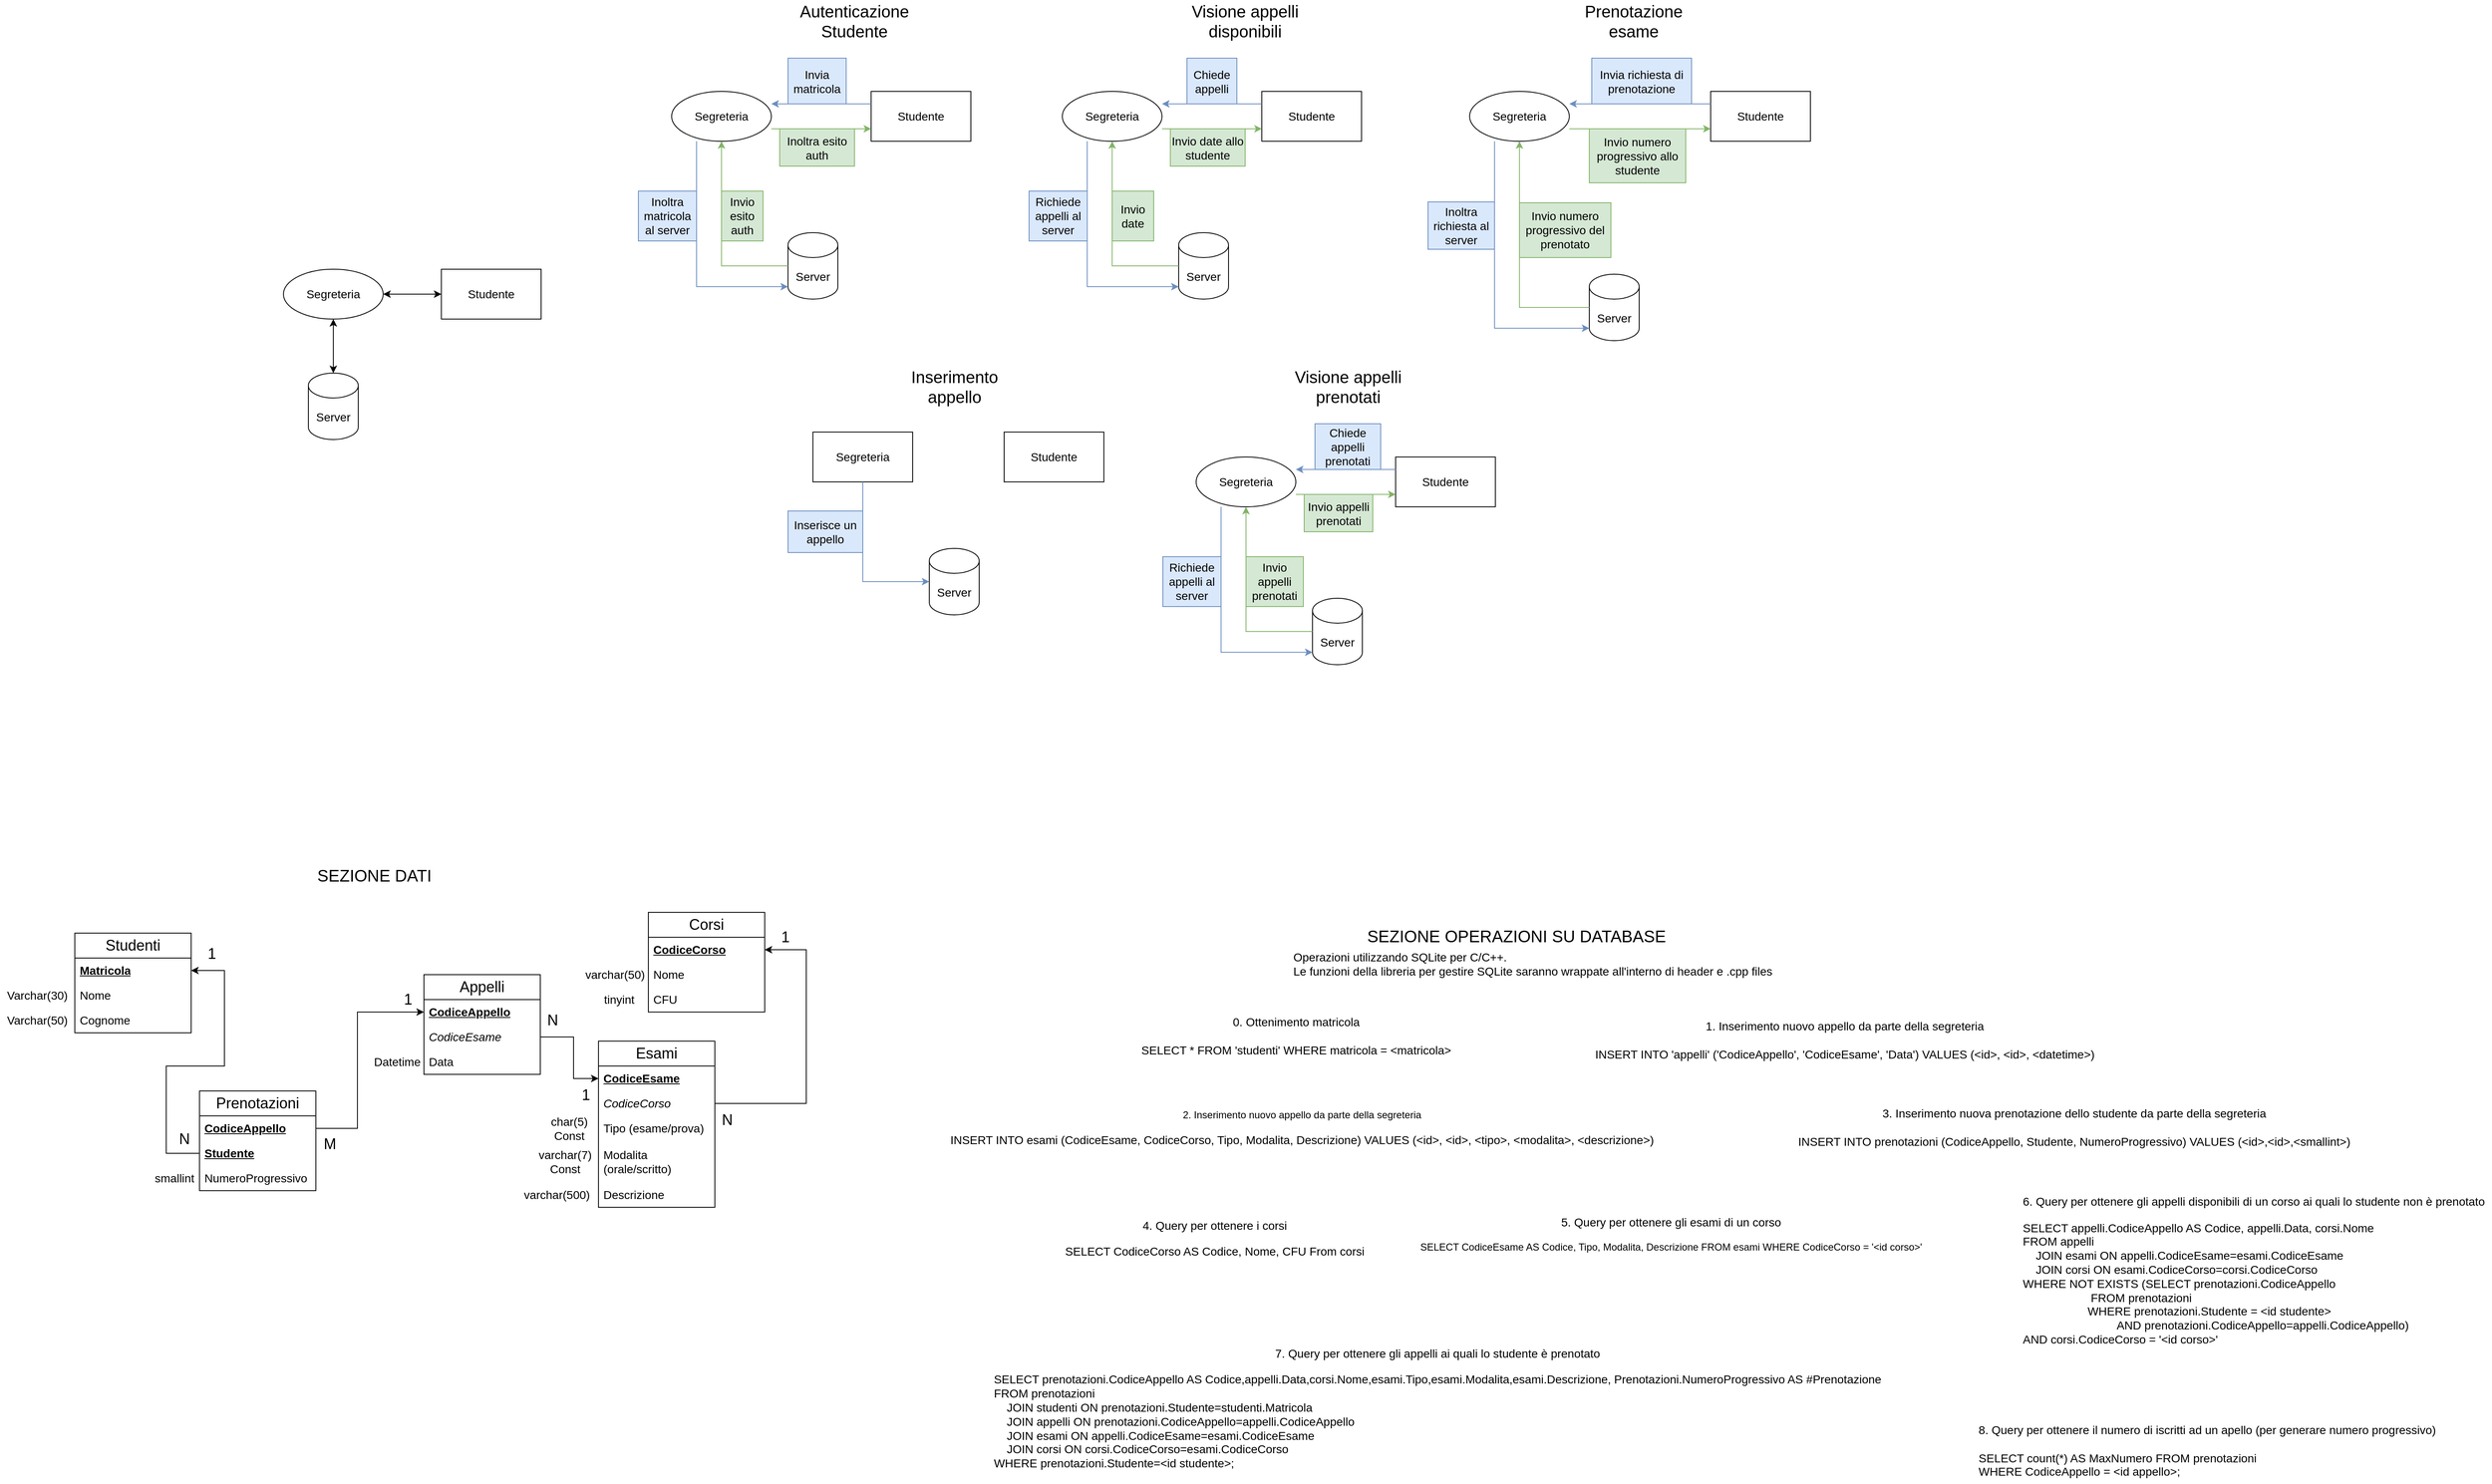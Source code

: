 <mxfile version="22.1.21" type="device">
  <diagram name="Pagina-1" id="-4l7BPa5b6d8UpFndVd6">
    <mxGraphModel dx="3285" dy="2477" grid="0" gridSize="10" guides="1" tooltips="1" connect="1" arrows="1" fold="1" page="1" pageScale="1" pageWidth="827" pageHeight="1169" math="0" shadow="0">
      <root>
        <mxCell id="0" />
        <mxCell id="1" parent="0" />
        <mxCell id="qpu88ibbBHQJC-O9vi6A-3" value="Server" style="shape=cylinder3;whiteSpace=wrap;html=1;boundedLbl=1;backgroundOutline=1;size=15;fontSize=14;" parent="1" vertex="1">
          <mxGeometry x="1517" y="-704" width="60" height="80" as="geometry" />
        </mxCell>
        <mxCell id="qpu88ibbBHQJC-O9vi6A-5" value="Segreteria" style="ellipse;rounded=0;whiteSpace=wrap;html=1;fontSize=14;perimeter=rectanglePerimeter;" parent="1" vertex="1">
          <mxGeometry x="1377" y="-874" width="120" height="60" as="geometry" />
        </mxCell>
        <mxCell id="qpu88ibbBHQJC-O9vi6A-6" value="Studente" style="rounded=0;whiteSpace=wrap;html=1;fontSize=14;" parent="1" vertex="1">
          <mxGeometry x="1617" y="-874" width="120" height="60" as="geometry" />
        </mxCell>
        <mxCell id="qpu88ibbBHQJC-O9vi6A-14" value="" style="endArrow=classic;html=1;rounded=0;exitX=0;exitY=0.25;exitDx=0;exitDy=0;entryX=1;entryY=0.25;entryDx=0;entryDy=0;fillColor=#dae8fc;strokeColor=#6c8ebf;fontSize=14;" parent="1" source="qpu88ibbBHQJC-O9vi6A-6" target="qpu88ibbBHQJC-O9vi6A-5" edge="1">
          <mxGeometry width="50" height="50" relative="1" as="geometry">
            <mxPoint x="1527" y="-664" as="sourcePoint" />
            <mxPoint x="1557" y="-934" as="targetPoint" />
          </mxGeometry>
        </mxCell>
        <mxCell id="qpu88ibbBHQJC-O9vi6A-15" value="Chiede appelli" style="text;html=1;align=center;verticalAlign=middle;whiteSpace=wrap;rounded=0;fillColor=#dae8fc;strokeColor=#6c8ebf;fontSize=14;" parent="1" vertex="1">
          <mxGeometry x="1527" y="-914" width="60" height="55" as="geometry" />
        </mxCell>
        <mxCell id="qpu88ibbBHQJC-O9vi6A-16" value="" style="endArrow=classic;html=1;rounded=0;exitX=0.25;exitY=1;exitDx=0;exitDy=0;entryX=0;entryY=1;entryDx=0;entryDy=-15;entryPerimeter=0;fillColor=#dae8fc;strokeColor=#6c8ebf;fontSize=14;" parent="1" source="qpu88ibbBHQJC-O9vi6A-5" target="qpu88ibbBHQJC-O9vi6A-3" edge="1">
          <mxGeometry width="50" height="50" relative="1" as="geometry">
            <mxPoint x="1527" y="-664" as="sourcePoint" />
            <mxPoint x="1577" y="-714" as="targetPoint" />
            <Array as="points">
              <mxPoint x="1407" y="-639" />
            </Array>
          </mxGeometry>
        </mxCell>
        <mxCell id="qpu88ibbBHQJC-O9vi6A-18" value="" style="endArrow=classic;html=1;rounded=0;exitX=0;exitY=0.5;exitDx=0;exitDy=0;exitPerimeter=0;entryX=0.5;entryY=1;entryDx=0;entryDy=0;fillColor=#d5e8d4;strokeColor=#82b366;fontSize=14;" parent="1" source="qpu88ibbBHQJC-O9vi6A-3" target="qpu88ibbBHQJC-O9vi6A-5" edge="1">
          <mxGeometry width="50" height="50" relative="1" as="geometry">
            <mxPoint x="1517" y="-734" as="sourcePoint" />
            <mxPoint x="1437" y="-794" as="targetPoint" />
            <Array as="points">
              <mxPoint x="1437" y="-664" />
            </Array>
          </mxGeometry>
        </mxCell>
        <mxCell id="qpu88ibbBHQJC-O9vi6A-19" value="Richiede appelli al server" style="text;html=1;align=center;verticalAlign=middle;whiteSpace=wrap;rounded=0;fillColor=#dae8fc;strokeColor=#6c8ebf;fontSize=14;" parent="1" vertex="1">
          <mxGeometry x="1337" y="-754" width="70" height="60" as="geometry" />
        </mxCell>
        <mxCell id="qpu88ibbBHQJC-O9vi6A-20" value="Invio date" style="text;html=1;align=center;verticalAlign=middle;whiteSpace=wrap;rounded=0;fillColor=#d5e8d4;strokeColor=#82b366;fontSize=14;" parent="1" vertex="1">
          <mxGeometry x="1437" y="-754" width="50" height="60" as="geometry" />
        </mxCell>
        <mxCell id="qpu88ibbBHQJC-O9vi6A-21" value="Invio date allo studente" style="text;html=1;align=center;verticalAlign=middle;whiteSpace=wrap;rounded=0;fillColor=#d5e8d4;strokeColor=#82b366;fontSize=14;" parent="1" vertex="1">
          <mxGeometry x="1507" y="-829" width="90" height="45" as="geometry" />
        </mxCell>
        <mxCell id="qpu88ibbBHQJC-O9vi6A-22" value="" style="endArrow=classic;html=1;rounded=0;exitX=1;exitY=0.75;exitDx=0;exitDy=0;entryX=0;entryY=0.75;entryDx=0;entryDy=0;fillColor=#d5e8d4;strokeColor=#82b366;fontSize=14;" parent="1" source="qpu88ibbBHQJC-O9vi6A-5" target="qpu88ibbBHQJC-O9vi6A-6" edge="1">
          <mxGeometry width="50" height="50" relative="1" as="geometry">
            <mxPoint x="1517" y="-804" as="sourcePoint" />
            <mxPoint x="1567" y="-794" as="targetPoint" />
          </mxGeometry>
        </mxCell>
        <mxCell id="qpu88ibbBHQJC-O9vi6A-23" value="Server" style="shape=cylinder3;whiteSpace=wrap;html=1;boundedLbl=1;backgroundOutline=1;size=15;fontSize=14;" parent="1" vertex="1">
          <mxGeometry x="2011" y="-654" width="60" height="80" as="geometry" />
        </mxCell>
        <mxCell id="qpu88ibbBHQJC-O9vi6A-24" value="Segreteria" style="ellipse;rounded=0;whiteSpace=wrap;html=1;perimeter=rectanglePerimeter;fontSize=14;" parent="1" vertex="1">
          <mxGeometry x="1867" y="-874" width="120" height="60" as="geometry" />
        </mxCell>
        <mxCell id="qpu88ibbBHQJC-O9vi6A-25" value="Studente" style="rounded=0;whiteSpace=wrap;html=1;fontSize=14;" parent="1" vertex="1">
          <mxGeometry x="2157" y="-874" width="120" height="60" as="geometry" />
        </mxCell>
        <mxCell id="qpu88ibbBHQJC-O9vi6A-26" value="" style="endArrow=classic;html=1;rounded=0;exitX=0;exitY=0.25;exitDx=0;exitDy=0;entryX=1;entryY=0.25;entryDx=0;entryDy=0;fillColor=#dae8fc;strokeColor=#6c8ebf;fontSize=14;" parent="1" source="qpu88ibbBHQJC-O9vi6A-25" target="qpu88ibbBHQJC-O9vi6A-24" edge="1">
          <mxGeometry width="50" height="50" relative="1" as="geometry">
            <mxPoint x="2017" y="-664" as="sourcePoint" />
            <mxPoint x="2047" y="-934" as="targetPoint" />
          </mxGeometry>
        </mxCell>
        <mxCell id="qpu88ibbBHQJC-O9vi6A-27" value="Invia richiesta di prenotazione" style="text;html=1;align=center;verticalAlign=middle;whiteSpace=wrap;rounded=0;fillColor=#dae8fc;strokeColor=#6c8ebf;fontSize=14;" parent="1" vertex="1">
          <mxGeometry x="2014" y="-914" width="120" height="55" as="geometry" />
        </mxCell>
        <mxCell id="qpu88ibbBHQJC-O9vi6A-28" value="" style="endArrow=classic;html=1;rounded=0;exitX=0.25;exitY=1;exitDx=0;exitDy=0;entryX=0;entryY=1;entryDx=0;entryDy=-15;entryPerimeter=0;fillColor=#dae8fc;strokeColor=#6c8ebf;fontSize=14;" parent="1" source="qpu88ibbBHQJC-O9vi6A-24" target="qpu88ibbBHQJC-O9vi6A-23" edge="1">
          <mxGeometry width="50" height="50" relative="1" as="geometry">
            <mxPoint x="2017" y="-664" as="sourcePoint" />
            <mxPoint x="2067" y="-714" as="targetPoint" />
            <Array as="points">
              <mxPoint x="1897" y="-589" />
            </Array>
          </mxGeometry>
        </mxCell>
        <mxCell id="qpu88ibbBHQJC-O9vi6A-29" value="" style="endArrow=classic;html=1;rounded=0;exitX=0;exitY=0.5;exitDx=0;exitDy=0;exitPerimeter=0;fillColor=#d5e8d4;strokeColor=#82b366;fontSize=14;" parent="1" source="qpu88ibbBHQJC-O9vi6A-23" target="qpu88ibbBHQJC-O9vi6A-24" edge="1">
          <mxGeometry width="50" height="50" relative="1" as="geometry">
            <mxPoint x="2007" y="-734" as="sourcePoint" />
            <mxPoint x="1927" y="-794" as="targetPoint" />
            <Array as="points">
              <mxPoint x="1927" y="-614" />
            </Array>
          </mxGeometry>
        </mxCell>
        <mxCell id="qpu88ibbBHQJC-O9vi6A-30" value="Inoltra richiesta al server" style="text;html=1;align=center;verticalAlign=middle;whiteSpace=wrap;rounded=0;fillColor=#dae8fc;strokeColor=#6c8ebf;fontSize=14;" parent="1" vertex="1">
          <mxGeometry x="1817" y="-741" width="80" height="57" as="geometry" />
        </mxCell>
        <mxCell id="qpu88ibbBHQJC-O9vi6A-31" value="Invio numero progressivo del prenotato" style="text;html=1;align=center;verticalAlign=middle;whiteSpace=wrap;rounded=0;fillColor=#d5e8d4;strokeColor=#82b366;fontSize=14;" parent="1" vertex="1">
          <mxGeometry x="1927" y="-740" width="110" height="66" as="geometry" />
        </mxCell>
        <mxCell id="qpu88ibbBHQJC-O9vi6A-32" value="Invio numero progressivo allo studente" style="text;html=1;align=center;verticalAlign=middle;whiteSpace=wrap;rounded=0;fillColor=#d5e8d4;strokeColor=#82b366;fontSize=14;" parent="1" vertex="1">
          <mxGeometry x="2011" y="-829" width="116" height="65" as="geometry" />
        </mxCell>
        <mxCell id="qpu88ibbBHQJC-O9vi6A-33" value="" style="endArrow=classic;html=1;rounded=0;exitX=1;exitY=0.75;exitDx=0;exitDy=0;entryX=0;entryY=0.75;entryDx=0;entryDy=0;fillColor=#d5e8d4;strokeColor=#82b366;fontSize=14;" parent="1" source="qpu88ibbBHQJC-O9vi6A-24" target="qpu88ibbBHQJC-O9vi6A-25" edge="1">
          <mxGeometry width="50" height="50" relative="1" as="geometry">
            <mxPoint x="2007" y="-804" as="sourcePoint" />
            <mxPoint x="2057" y="-794" as="targetPoint" />
          </mxGeometry>
        </mxCell>
        <mxCell id="qpu88ibbBHQJC-O9vi6A-34" value="Visione appelli disponibili" style="text;html=1;strokeColor=none;fillColor=none;align=center;verticalAlign=middle;whiteSpace=wrap;rounded=0;fontSize=20;" parent="1" vertex="1">
          <mxGeometry x="1517" y="-984" width="160" height="50" as="geometry" />
        </mxCell>
        <mxCell id="qpu88ibbBHQJC-O9vi6A-35" value="Prenotazione esame" style="text;html=1;strokeColor=none;fillColor=none;align=center;verticalAlign=middle;whiteSpace=wrap;rounded=0;fontSize=20;" parent="1" vertex="1">
          <mxGeometry x="2002" y="-984" width="125" height="50" as="geometry" />
        </mxCell>
        <mxCell id="qpu88ibbBHQJC-O9vi6A-36" value="Server" style="shape=cylinder3;whiteSpace=wrap;html=1;boundedLbl=1;backgroundOutline=1;size=15;fontSize=14;" parent="1" vertex="1">
          <mxGeometry x="1217" y="-324" width="60" height="80" as="geometry" />
        </mxCell>
        <mxCell id="qpu88ibbBHQJC-O9vi6A-37" value="Segreteria" style="rounded=0;whiteSpace=wrap;html=1;fontSize=14;" parent="1" vertex="1">
          <mxGeometry x="1077" y="-464" width="120" height="60" as="geometry" />
        </mxCell>
        <mxCell id="qpu88ibbBHQJC-O9vi6A-38" value="Studente" style="rounded=0;whiteSpace=wrap;html=1;fontSize=14;" parent="1" vertex="1">
          <mxGeometry x="1307" y="-464" width="120" height="60" as="geometry" />
        </mxCell>
        <mxCell id="qpu88ibbBHQJC-O9vi6A-41" value="" style="endArrow=classic;html=1;rounded=0;exitX=0.5;exitY=1;exitDx=0;exitDy=0;entryX=0;entryY=0.5;entryDx=0;entryDy=0;entryPerimeter=0;fillColor=#dae8fc;strokeColor=#6c8ebf;fontSize=14;" parent="1" source="qpu88ibbBHQJC-O9vi6A-37" target="qpu88ibbBHQJC-O9vi6A-36" edge="1">
          <mxGeometry width="50" height="50" relative="1" as="geometry">
            <mxPoint x="1227" y="-254" as="sourcePoint" />
            <mxPoint x="1277" y="-304" as="targetPoint" />
            <Array as="points">
              <mxPoint x="1137" y="-284" />
            </Array>
          </mxGeometry>
        </mxCell>
        <mxCell id="qpu88ibbBHQJC-O9vi6A-43" value="Inserisce un appello" style="text;html=1;align=center;verticalAlign=middle;whiteSpace=wrap;rounded=0;fillColor=#dae8fc;strokeColor=#6c8ebf;fontSize=14;" parent="1" vertex="1">
          <mxGeometry x="1047" y="-369" width="90" height="50" as="geometry" />
        </mxCell>
        <mxCell id="qpu88ibbBHQJC-O9vi6A-47" value="Inserimento appello" style="text;html=1;strokeColor=none;fillColor=none;align=center;verticalAlign=middle;whiteSpace=wrap;rounded=0;fontSize=20;" parent="1" vertex="1">
          <mxGeometry x="1184.5" y="-544" width="125" height="50" as="geometry" />
        </mxCell>
        <mxCell id="qpu88ibbBHQJC-O9vi6A-49" value="Server" style="shape=cylinder3;whiteSpace=wrap;html=1;boundedLbl=1;backgroundOutline=1;size=15;fontSize=14;" parent="1" vertex="1">
          <mxGeometry x="470" y="-535" width="60" height="80" as="geometry" />
        </mxCell>
        <mxCell id="qpu88ibbBHQJC-O9vi6A-50" value="Segreteria" style="ellipse;rounded=0;whiteSpace=wrap;html=1;fontSize=14;perimeter=rectanglePerimeter;" parent="1" vertex="1">
          <mxGeometry x="440" y="-660" width="120" height="60" as="geometry" />
        </mxCell>
        <mxCell id="qpu88ibbBHQJC-O9vi6A-51" value="Studente" style="rounded=0;whiteSpace=wrap;html=1;fontSize=14;" parent="1" vertex="1">
          <mxGeometry x="630" y="-660" width="120" height="60" as="geometry" />
        </mxCell>
        <mxCell id="qpu88ibbBHQJC-O9vi6A-58" value="" style="endArrow=classic;html=1;rounded=0;startArrow=classic;startFill=1;" parent="1" source="qpu88ibbBHQJC-O9vi6A-51" target="qpu88ibbBHQJC-O9vi6A-50" edge="1">
          <mxGeometry width="50" height="50" relative="1" as="geometry">
            <mxPoint x="750" y="-620" as="sourcePoint" />
            <mxPoint x="800" y="-670" as="targetPoint" />
          </mxGeometry>
        </mxCell>
        <mxCell id="qpu88ibbBHQJC-O9vi6A-68" value="" style="endArrow=classic;startArrow=classic;html=1;rounded=0;" parent="1" source="qpu88ibbBHQJC-O9vi6A-50" target="qpu88ibbBHQJC-O9vi6A-49" edge="1">
          <mxGeometry width="50" height="50" relative="1" as="geometry">
            <mxPoint x="600" y="-620" as="sourcePoint" />
            <mxPoint x="650" y="-670" as="targetPoint" />
          </mxGeometry>
        </mxCell>
        <mxCell id="qpu88ibbBHQJC-O9vi6A-69" value="SEZIONE DATI" style="text;html=1;align=center;verticalAlign=middle;resizable=0;points=[];autosize=1;strokeColor=none;fillColor=none;fontSize=20;" parent="1" vertex="1">
          <mxGeometry x="469" y="49" width="160" height="40" as="geometry" />
        </mxCell>
        <mxCell id="qpu88ibbBHQJC-O9vi6A-100" value="&lt;font style=&quot;font-size: 18px;&quot;&gt;Studenti&lt;/font&gt;" style="swimlane;fontStyle=0;childLayout=stackLayout;horizontal=1;startSize=30;horizontalStack=0;resizeParent=1;resizeParentMax=0;resizeLast=0;collapsible=1;marginBottom=0;whiteSpace=wrap;html=1;fontSize=14;" parent="1" vertex="1">
          <mxGeometry x="189" y="139" width="140" height="120" as="geometry" />
        </mxCell>
        <mxCell id="qpu88ibbBHQJC-O9vi6A-101" value="Matricola" style="text;strokeColor=none;fillColor=none;align=left;verticalAlign=middle;spacingLeft=4;spacingRight=4;overflow=hidden;points=[[0,0.5],[1,0.5]];portConstraint=eastwest;rotatable=0;whiteSpace=wrap;html=1;fontSize=14;fontStyle=5" parent="qpu88ibbBHQJC-O9vi6A-100" vertex="1">
          <mxGeometry y="30" width="140" height="30" as="geometry" />
        </mxCell>
        <mxCell id="qpu88ibbBHQJC-O9vi6A-102" value="Nome" style="text;strokeColor=none;fillColor=none;align=left;verticalAlign=middle;spacingLeft=4;spacingRight=4;overflow=hidden;points=[[0,0.5],[1,0.5]];portConstraint=eastwest;rotatable=0;whiteSpace=wrap;html=1;fontSize=14;" parent="qpu88ibbBHQJC-O9vi6A-100" vertex="1">
          <mxGeometry y="60" width="140" height="30" as="geometry" />
        </mxCell>
        <mxCell id="qpu88ibbBHQJC-O9vi6A-103" value="Cognome" style="text;strokeColor=none;fillColor=none;align=left;verticalAlign=middle;spacingLeft=4;spacingRight=4;overflow=hidden;points=[[0,0.5],[1,0.5]];portConstraint=eastwest;rotatable=0;whiteSpace=wrap;html=1;fontSize=14;" parent="qpu88ibbBHQJC-O9vi6A-100" vertex="1">
          <mxGeometry y="90" width="140" height="30" as="geometry" />
        </mxCell>
        <mxCell id="qpu88ibbBHQJC-O9vi6A-105" value="Corsi" style="swimlane;fontStyle=0;childLayout=stackLayout;horizontal=1;startSize=30;horizontalStack=0;resizeParent=1;resizeParentMax=0;resizeLast=0;collapsible=1;marginBottom=0;whiteSpace=wrap;html=1;fontSize=18;" parent="1" vertex="1">
          <mxGeometry x="879" y="114" width="140" height="120" as="geometry" />
        </mxCell>
        <mxCell id="qpu88ibbBHQJC-O9vi6A-106" value="CodiceCorso" style="text;strokeColor=none;fillColor=none;align=left;verticalAlign=middle;spacingLeft=4;spacingRight=4;overflow=hidden;points=[[0,0.5],[1,0.5]];portConstraint=eastwest;rotatable=0;whiteSpace=wrap;html=1;fontSize=14;fontStyle=5" parent="qpu88ibbBHQJC-O9vi6A-105" vertex="1">
          <mxGeometry y="30" width="140" height="30" as="geometry" />
        </mxCell>
        <mxCell id="qpu88ibbBHQJC-O9vi6A-107" value="Nome" style="text;strokeColor=none;fillColor=none;align=left;verticalAlign=middle;spacingLeft=4;spacingRight=4;overflow=hidden;points=[[0,0.5],[1,0.5]];portConstraint=eastwest;rotatable=0;whiteSpace=wrap;html=1;fontSize=14;" parent="qpu88ibbBHQJC-O9vi6A-105" vertex="1">
          <mxGeometry y="60" width="140" height="30" as="geometry" />
        </mxCell>
        <mxCell id="qpu88ibbBHQJC-O9vi6A-108" value="CFU" style="text;strokeColor=none;fillColor=none;align=left;verticalAlign=middle;spacingLeft=4;spacingRight=4;overflow=hidden;points=[[0,0.5],[1,0.5]];portConstraint=eastwest;rotatable=0;whiteSpace=wrap;html=1;fontSize=14;" parent="qpu88ibbBHQJC-O9vi6A-105" vertex="1">
          <mxGeometry y="90" width="140" height="30" as="geometry" />
        </mxCell>
        <mxCell id="qpu88ibbBHQJC-O9vi6A-109" value="Esami" style="swimlane;fontStyle=0;childLayout=stackLayout;horizontal=1;startSize=30;horizontalStack=0;resizeParent=1;resizeParentMax=0;resizeLast=0;collapsible=1;marginBottom=0;whiteSpace=wrap;html=1;fontSize=18;" parent="1" vertex="1">
          <mxGeometry x="819" y="269" width="140" height="200" as="geometry" />
        </mxCell>
        <mxCell id="qpu88ibbBHQJC-O9vi6A-110" value="CodiceEsame" style="text;strokeColor=none;fillColor=none;align=left;verticalAlign=middle;spacingLeft=4;spacingRight=4;overflow=hidden;points=[[0,0.5],[1,0.5]];portConstraint=eastwest;rotatable=0;whiteSpace=wrap;html=1;fontSize=14;fontStyle=5" parent="qpu88ibbBHQJC-O9vi6A-109" vertex="1">
          <mxGeometry y="30" width="140" height="30" as="geometry" />
        </mxCell>
        <mxCell id="qpu88ibbBHQJC-O9vi6A-111" value="CodiceCorso" style="text;strokeColor=none;fillColor=none;align=left;verticalAlign=middle;spacingLeft=4;spacingRight=4;overflow=hidden;points=[[0,0.5],[1,0.5]];portConstraint=eastwest;rotatable=0;whiteSpace=wrap;html=1;fontSize=14;fontStyle=2" parent="qpu88ibbBHQJC-O9vi6A-109" vertex="1">
          <mxGeometry y="60" width="140" height="30" as="geometry" />
        </mxCell>
        <mxCell id="qpu88ibbBHQJC-O9vi6A-113" value="Tipo (esame/prova)" style="text;strokeColor=none;fillColor=none;align=left;verticalAlign=middle;spacingLeft=4;spacingRight=4;overflow=hidden;points=[[0,0.5],[1,0.5]];portConstraint=eastwest;rotatable=0;whiteSpace=wrap;html=1;fontSize=14;" parent="qpu88ibbBHQJC-O9vi6A-109" vertex="1">
          <mxGeometry y="90" width="140" height="30" as="geometry" />
        </mxCell>
        <mxCell id="qpu88ibbBHQJC-O9vi6A-112" value="Modalita (orale/scritto)" style="text;strokeColor=none;fillColor=none;align=left;verticalAlign=middle;spacingLeft=4;spacingRight=4;overflow=hidden;points=[[0,0.5],[1,0.5]];portConstraint=eastwest;rotatable=0;whiteSpace=wrap;html=1;fontSize=14;" parent="qpu88ibbBHQJC-O9vi6A-109" vertex="1">
          <mxGeometry y="120" width="140" height="50" as="geometry" />
        </mxCell>
        <mxCell id="qpu88ibbBHQJC-O9vi6A-126" value="Descrizione" style="text;strokeColor=none;fillColor=none;align=left;verticalAlign=middle;spacingLeft=4;spacingRight=4;overflow=hidden;points=[[0,0.5],[1,0.5]];portConstraint=eastwest;rotatable=0;whiteSpace=wrap;html=1;fontSize=14;" parent="qpu88ibbBHQJC-O9vi6A-109" vertex="1">
          <mxGeometry y="170" width="140" height="30" as="geometry" />
        </mxCell>
        <mxCell id="qpu88ibbBHQJC-O9vi6A-114" value="Appelli" style="swimlane;fontStyle=0;childLayout=stackLayout;horizontal=1;startSize=30;horizontalStack=0;resizeParent=1;resizeParentMax=0;resizeLast=0;collapsible=1;marginBottom=0;whiteSpace=wrap;html=1;fontSize=18;" parent="1" vertex="1">
          <mxGeometry x="609" y="189" width="140" height="120" as="geometry" />
        </mxCell>
        <mxCell id="qpu88ibbBHQJC-O9vi6A-115" value="CodiceAppello" style="text;strokeColor=none;fillColor=none;align=left;verticalAlign=middle;spacingLeft=4;spacingRight=4;overflow=hidden;points=[[0,0.5],[1,0.5]];portConstraint=eastwest;rotatable=0;whiteSpace=wrap;html=1;fontSize=14;fontStyle=5" parent="qpu88ibbBHQJC-O9vi6A-114" vertex="1">
          <mxGeometry y="30" width="140" height="30" as="geometry" />
        </mxCell>
        <mxCell id="qpu88ibbBHQJC-O9vi6A-116" value="CodiceEsame" style="text;strokeColor=none;fillColor=none;align=left;verticalAlign=middle;spacingLeft=4;spacingRight=4;overflow=hidden;points=[[0,0.5],[1,0.5]];portConstraint=eastwest;rotatable=0;whiteSpace=wrap;html=1;fontSize=14;fontStyle=2" parent="qpu88ibbBHQJC-O9vi6A-114" vertex="1">
          <mxGeometry y="60" width="140" height="30" as="geometry" />
        </mxCell>
        <mxCell id="qpu88ibbBHQJC-O9vi6A-117" value="Data" style="text;strokeColor=none;fillColor=none;align=left;verticalAlign=middle;spacingLeft=4;spacingRight=4;overflow=hidden;points=[[0,0.5],[1,0.5]];portConstraint=eastwest;rotatable=0;whiteSpace=wrap;html=1;fontSize=14;" parent="qpu88ibbBHQJC-O9vi6A-114" vertex="1">
          <mxGeometry y="90" width="140" height="30" as="geometry" />
        </mxCell>
        <mxCell id="qpu88ibbBHQJC-O9vi6A-118" value="Prenotazioni" style="swimlane;fontStyle=0;childLayout=stackLayout;horizontal=1;startSize=30;horizontalStack=0;resizeParent=1;resizeParentMax=0;resizeLast=0;collapsible=1;marginBottom=0;whiteSpace=wrap;html=1;fontSize=18;" parent="1" vertex="1">
          <mxGeometry x="339" y="329" width="140" height="120" as="geometry" />
        </mxCell>
        <mxCell id="qpu88ibbBHQJC-O9vi6A-119" value="CodiceAppello" style="text;strokeColor=none;fillColor=none;align=left;verticalAlign=middle;spacingLeft=4;spacingRight=4;overflow=hidden;points=[[0,0.5],[1,0.5]];portConstraint=eastwest;rotatable=0;whiteSpace=wrap;html=1;fontSize=14;fontStyle=5" parent="qpu88ibbBHQJC-O9vi6A-118" vertex="1">
          <mxGeometry y="30" width="140" height="30" as="geometry" />
        </mxCell>
        <mxCell id="qpu88ibbBHQJC-O9vi6A-120" value="Studente" style="text;strokeColor=none;fillColor=none;align=left;verticalAlign=middle;spacingLeft=4;spacingRight=4;overflow=hidden;points=[[0,0.5],[1,0.5]];portConstraint=eastwest;rotatable=0;whiteSpace=wrap;html=1;fontSize=14;fontStyle=5" parent="qpu88ibbBHQJC-O9vi6A-118" vertex="1">
          <mxGeometry y="60" width="140" height="30" as="geometry" />
        </mxCell>
        <mxCell id="qpu88ibbBHQJC-O9vi6A-121" value="NumeroProgressivo" style="text;strokeColor=none;fillColor=none;align=left;verticalAlign=middle;spacingLeft=4;spacingRight=4;overflow=hidden;points=[[0,0.5],[1,0.5]];portConstraint=eastwest;rotatable=0;whiteSpace=wrap;html=1;fontSize=14;" parent="qpu88ibbBHQJC-O9vi6A-118" vertex="1">
          <mxGeometry y="90" width="140" height="30" as="geometry" />
        </mxCell>
        <mxCell id="qpu88ibbBHQJC-O9vi6A-122" value="" style="endArrow=classic;html=1;rounded=0;exitX=1;exitY=0.5;exitDx=0;exitDy=0;entryX=1;entryY=0.5;entryDx=0;entryDy=0;" parent="1" source="qpu88ibbBHQJC-O9vi6A-111" target="qpu88ibbBHQJC-O9vi6A-106" edge="1">
          <mxGeometry width="50" height="50" relative="1" as="geometry">
            <mxPoint x="509" y="229" as="sourcePoint" />
            <mxPoint x="559" y="179" as="targetPoint" />
            <Array as="points">
              <mxPoint x="1069" y="344" />
              <mxPoint x="1069" y="159" />
            </Array>
          </mxGeometry>
        </mxCell>
        <mxCell id="qpu88ibbBHQJC-O9vi6A-123" value="" style="endArrow=classic;html=1;rounded=0;exitX=1;exitY=0.5;exitDx=0;exitDy=0;entryX=0;entryY=0.5;entryDx=0;entryDy=0;" parent="1" source="qpu88ibbBHQJC-O9vi6A-116" target="qpu88ibbBHQJC-O9vi6A-110" edge="1">
          <mxGeometry width="50" height="50" relative="1" as="geometry">
            <mxPoint x="619" y="269" as="sourcePoint" />
            <mxPoint x="669" y="219" as="targetPoint" />
            <Array as="points">
              <mxPoint x="789" y="264" />
              <mxPoint x="789" y="314" />
            </Array>
          </mxGeometry>
        </mxCell>
        <mxCell id="qpu88ibbBHQJC-O9vi6A-124" value="" style="endArrow=classic;html=1;rounded=0;exitX=1;exitY=0.5;exitDx=0;exitDy=0;entryX=0;entryY=0.5;entryDx=0;entryDy=0;" parent="1" source="qpu88ibbBHQJC-O9vi6A-119" target="qpu88ibbBHQJC-O9vi6A-115" edge="1">
          <mxGeometry width="50" height="50" relative="1" as="geometry">
            <mxPoint x="389" y="299" as="sourcePoint" />
            <mxPoint x="439" y="249" as="targetPoint" />
            <Array as="points">
              <mxPoint x="529" y="374" />
              <mxPoint x="529" y="234" />
            </Array>
          </mxGeometry>
        </mxCell>
        <mxCell id="qpu88ibbBHQJC-O9vi6A-125" value="" style="endArrow=classic;html=1;rounded=0;exitX=0;exitY=0.5;exitDx=0;exitDy=0;entryX=1;entryY=0.5;entryDx=0;entryDy=0;" parent="1" source="qpu88ibbBHQJC-O9vi6A-120" target="qpu88ibbBHQJC-O9vi6A-101" edge="1">
          <mxGeometry width="50" height="50" relative="1" as="geometry">
            <mxPoint x="389" y="299" as="sourcePoint" />
            <mxPoint x="439" y="249" as="targetPoint" />
            <Array as="points">
              <mxPoint x="299" y="404" />
              <mxPoint x="299" y="299" />
              <mxPoint x="369" y="299" />
              <mxPoint x="369" y="184" />
            </Array>
          </mxGeometry>
        </mxCell>
        <mxCell id="qpu88ibbBHQJC-O9vi6A-127" value="1" style="text;html=1;strokeColor=none;fillColor=none;align=center;verticalAlign=middle;whiteSpace=wrap;rounded=0;fontSize=18;" parent="1" vertex="1">
          <mxGeometry x="339" y="149" width="30" height="30" as="geometry" />
        </mxCell>
        <mxCell id="qpu88ibbBHQJC-O9vi6A-128" value="N" style="text;html=1;strokeColor=none;fillColor=none;align=center;verticalAlign=middle;whiteSpace=wrap;rounded=0;fontSize=18;" parent="1" vertex="1">
          <mxGeometry x="306" y="372" width="30" height="30" as="geometry" />
        </mxCell>
        <mxCell id="qpu88ibbBHQJC-O9vi6A-129" value="1" style="text;html=1;strokeColor=none;fillColor=none;align=center;verticalAlign=middle;whiteSpace=wrap;rounded=0;fontSize=18;" parent="1" vertex="1">
          <mxGeometry x="575" y="204" width="30" height="30" as="geometry" />
        </mxCell>
        <mxCell id="qpu88ibbBHQJC-O9vi6A-130" value="M" style="text;html=1;strokeColor=none;fillColor=none;align=center;verticalAlign=middle;whiteSpace=wrap;rounded=0;fontSize=18;" parent="1" vertex="1">
          <mxGeometry x="481" y="378" width="30" height="30" as="geometry" />
        </mxCell>
        <mxCell id="qpu88ibbBHQJC-O9vi6A-131" value="1" style="text;html=1;strokeColor=none;fillColor=none;align=center;verticalAlign=middle;whiteSpace=wrap;rounded=0;fontSize=18;" parent="1" vertex="1">
          <mxGeometry x="789" y="319" width="30" height="30" as="geometry" />
        </mxCell>
        <mxCell id="qpu88ibbBHQJC-O9vi6A-132" value="N" style="text;html=1;strokeColor=none;fillColor=none;align=center;verticalAlign=middle;whiteSpace=wrap;rounded=0;fontSize=18;" parent="1" vertex="1">
          <mxGeometry x="749" y="229" width="30" height="30" as="geometry" />
        </mxCell>
        <mxCell id="qpu88ibbBHQJC-O9vi6A-133" value="1" style="text;html=1;strokeColor=none;fillColor=none;align=center;verticalAlign=middle;whiteSpace=wrap;rounded=0;fontSize=18;" parent="1" vertex="1">
          <mxGeometry x="1029" y="129" width="30" height="30" as="geometry" />
        </mxCell>
        <mxCell id="qpu88ibbBHQJC-O9vi6A-134" value="N" style="text;html=1;strokeColor=none;fillColor=none;align=center;verticalAlign=middle;whiteSpace=wrap;rounded=0;fontSize=18;" parent="1" vertex="1">
          <mxGeometry x="959" y="349" width="30" height="30" as="geometry" />
        </mxCell>
        <mxCell id="qpu88ibbBHQJC-O9vi6A-136" value="Varchar(30)" style="text;html=1;strokeColor=none;fillColor=none;align=center;verticalAlign=middle;whiteSpace=wrap;rounded=0;fontSize=14;" parent="1" vertex="1">
          <mxGeometry x="99" y="199" width="90" height="30" as="geometry" />
        </mxCell>
        <mxCell id="qpu88ibbBHQJC-O9vi6A-137" value="Varchar(50)" style="text;html=1;strokeColor=none;fillColor=none;align=center;verticalAlign=middle;whiteSpace=wrap;rounded=0;fontSize=14;" parent="1" vertex="1">
          <mxGeometry x="99" y="229" width="90" height="30" as="geometry" />
        </mxCell>
        <mxCell id="qpu88ibbBHQJC-O9vi6A-138" value="smallint" style="text;html=1;strokeColor=none;fillColor=none;align=center;verticalAlign=middle;whiteSpace=wrap;rounded=0;fontSize=14;" parent="1" vertex="1">
          <mxGeometry x="279" y="419" width="60" height="30" as="geometry" />
        </mxCell>
        <mxCell id="qpu88ibbBHQJC-O9vi6A-139" value="Datetime" style="text;html=1;strokeColor=none;fillColor=none;align=center;verticalAlign=middle;whiteSpace=wrap;rounded=0;fontSize=14;" parent="1" vertex="1">
          <mxGeometry x="547" y="279" width="60" height="30" as="geometry" />
        </mxCell>
        <mxCell id="qpu88ibbBHQJC-O9vi6A-140" value="char(5) Const" style="text;html=1;strokeColor=none;fillColor=none;align=center;verticalAlign=middle;whiteSpace=wrap;rounded=0;fontSize=14;" parent="1" vertex="1">
          <mxGeometry x="749" y="359" width="70" height="30" as="geometry" />
        </mxCell>
        <mxCell id="qpu88ibbBHQJC-O9vi6A-141" value="varchar(7) Const" style="text;html=1;strokeColor=none;fillColor=none;align=center;verticalAlign=middle;whiteSpace=wrap;rounded=0;fontSize=14;" parent="1" vertex="1">
          <mxGeometry x="739" y="399" width="80" height="30" as="geometry" />
        </mxCell>
        <mxCell id="qpu88ibbBHQJC-O9vi6A-142" value="varchar(500)" style="text;html=1;strokeColor=none;fillColor=none;align=center;verticalAlign=middle;whiteSpace=wrap;rounded=0;fontSize=14;" parent="1" vertex="1">
          <mxGeometry x="719" y="439" width="100" height="30" as="geometry" />
        </mxCell>
        <mxCell id="qpu88ibbBHQJC-O9vi6A-143" value="varchar(50)" style="text;html=1;strokeColor=none;fillColor=none;align=center;verticalAlign=middle;whiteSpace=wrap;rounded=0;fontSize=14;" parent="1" vertex="1">
          <mxGeometry x="799" y="174" width="80" height="30" as="geometry" />
        </mxCell>
        <mxCell id="qpu88ibbBHQJC-O9vi6A-144" value="tinyint" style="text;html=1;strokeColor=none;fillColor=none;align=center;verticalAlign=middle;whiteSpace=wrap;rounded=0;fontSize=14;" parent="1" vertex="1">
          <mxGeometry x="809" y="204" width="70" height="30" as="geometry" />
        </mxCell>
        <mxCell id="0l1mAVOR_yaePjFmdClw-1" value="SEZIONE OPERAZIONI SU DATABASE" style="text;html=1;align=center;verticalAlign=middle;resizable=0;points=[];autosize=1;strokeColor=none;fillColor=none;fontSize=20;" parent="1" vertex="1">
          <mxGeometry x="1733" y="122" width="380" height="40" as="geometry" />
        </mxCell>
        <mxCell id="0l1mAVOR_yaePjFmdClw-2" value="Operazioni utilizzando SQLite per C/C++.&lt;br&gt;Le funzioni della libreria per gestire SQLite saranno wrappate all&#39;interno di header e .cpp files" style="text;html=1;align=left;verticalAlign=middle;resizable=0;points=[];autosize=1;strokeColor=none;fillColor=none;fontSize=14;" parent="1" vertex="1">
          <mxGeometry x="1653" y="151" width="600" height="50" as="geometry" />
        </mxCell>
        <mxCell id="0l1mAVOR_yaePjFmdClw-7" value="&lt;font style=&quot;&quot;&gt;&lt;font style=&quot;font-size: 14px;&quot;&gt;6. Query per ottenere gli appelli disponibili di un corso ai quali lo studente non è prenotato&lt;br&gt;&lt;/font&gt;&lt;br&gt;&lt;div style=&quot;text-align: left;&quot;&gt;&lt;span style=&quot;font-size: 14px;&quot;&gt;SELECT appelli.CodiceAppello AS Codice, appelli.Data, corsi.Nome&lt;/span&gt;&lt;/div&gt;&lt;div style=&quot;text-align: left;&quot;&gt;&lt;span style=&quot;font-size: 14px;&quot;&gt;FROM appelli&lt;/span&gt;&lt;/div&gt;&lt;div style=&quot;text-align: left;&quot;&gt;&lt;span style=&quot;font-size: 14px;&quot;&gt;&lt;span style=&quot;&quot;&gt;&lt;span style=&quot;white-space: pre;&quot;&gt;&amp;nbsp;&amp;nbsp;&amp;nbsp;&amp;nbsp;&lt;/span&gt;&lt;/span&gt;JOIN esami ON appelli.CodiceEsame=esami.CodiceEsame&lt;/span&gt;&lt;/div&gt;&lt;div style=&quot;text-align: left;&quot;&gt;&lt;span style=&quot;font-size: 14px;&quot;&gt;&amp;nbsp; &amp;nbsp; JOIN corsi ON esami.CodiceCorso=corsi.CodiceCorso&lt;/span&gt;&lt;/div&gt;&lt;div style=&quot;text-align: left;&quot;&gt;&lt;span style=&quot;font-size: 14px;&quot;&gt;WHERE NOT EXISTS (SELECT prenotazioni.CodiceAppello&lt;/span&gt;&lt;/div&gt;&lt;div style=&quot;text-align: left;&quot;&gt;&lt;span style=&quot;font-size: 14px;&quot;&gt;&amp;nbsp;&lt;span style=&quot;&quot;&gt;&lt;span style=&quot;white-space: pre;&quot;&gt;&amp;nbsp;&amp;nbsp;&amp;nbsp;&amp;nbsp;&lt;/span&gt;&lt;span style=&quot;white-space: pre;&quot;&gt;&amp;nbsp;&amp;nbsp;&amp;nbsp;&amp;nbsp;&lt;/span&gt;&lt;span style=&quot;white-space: pre;&quot;&gt;&amp;nbsp;&amp;nbsp;&amp;nbsp;&amp;nbsp;&lt;/span&gt;&lt;span style=&quot;white-space: pre;&quot;&gt;&amp;nbsp;&amp;nbsp;&amp;nbsp;&amp;nbsp;&lt;/span&gt;&lt;span style=&quot;white-space: pre;&quot;&gt;&amp;nbsp;&amp;nbsp;&amp;nbsp;&amp;nbsp;&lt;/span&gt;&lt;/span&gt;FROM prenotazioni&lt;/span&gt;&lt;/div&gt;&lt;div style=&quot;text-align: left;&quot;&gt;&lt;span style=&quot;font-size: 14px;&quot;&gt;&lt;span style=&quot;&quot;&gt;&lt;span style=&quot;white-space: pre;&quot;&gt;&amp;nbsp;&amp;nbsp;&amp;nbsp;&amp;nbsp;&lt;/span&gt;&lt;span style=&quot;white-space: pre;&quot;&gt;&amp;nbsp;&amp;nbsp;&amp;nbsp;&amp;nbsp;&lt;/span&gt;&lt;span style=&quot;white-space: pre;&quot;&gt;&amp;nbsp;&amp;nbsp;&amp;nbsp;&amp;nbsp;&lt;/span&gt;&lt;span style=&quot;white-space: pre;&quot;&gt;&amp;nbsp;&amp;nbsp;&amp;nbsp;&amp;nbsp;&lt;/span&gt;&lt;span style=&quot;white-space: pre;&quot;&gt;&amp;nbsp;&amp;nbsp;&amp;nbsp;&amp;nbsp;&lt;/span&gt;&lt;/span&gt;WHERE prenotazioni.Studente = &amp;lt;id studente&amp;gt;&lt;/span&gt;&lt;/div&gt;&lt;div style=&quot;text-align: left;&quot;&gt;&lt;span style=&quot;font-size: 14px;&quot;&gt;&amp;nbsp; &amp;nbsp; &amp;nbsp; &amp;nbsp; &amp;nbsp; &amp;nbsp; &amp;nbsp; &amp;nbsp; &amp;nbsp;&lt;span style=&quot;&quot;&gt;&lt;span style=&quot;white-space: pre;&quot;&gt;&amp;nbsp;&amp;nbsp;&amp;nbsp;&amp;nbsp;&lt;/span&gt;&lt;span style=&quot;white-space: pre;&quot;&gt;&amp;nbsp;&amp;nbsp;&amp;nbsp;&amp;nbsp;&lt;/span&gt;&lt;span style=&quot;white-space: pre;&quot;&gt;&amp;nbsp;&amp;nbsp;&amp;nbsp;&amp;nbsp;&lt;/span&gt;&lt;/span&gt;AND prenotazioni.CodiceAppello=appelli.CodiceAppello)&lt;/span&gt;&lt;/div&gt;&lt;div style=&quot;text-align: left;&quot;&gt;&lt;span style=&quot;font-size: 14px;&quot;&gt;AND corsi.CodiceCorso = &#39;&amp;lt;id corso&amp;gt;&#39;&lt;/span&gt;&lt;/div&gt;&lt;/font&gt;" style="text;html=1;align=center;verticalAlign=middle;resizable=0;points=[];autosize=1;strokeColor=none;fillColor=none;" parent="1" vertex="1">
          <mxGeometry x="2523" y="448" width="573" height="194" as="geometry" />
        </mxCell>
        <mxCell id="0l1mAVOR_yaePjFmdClw-8" value="&lt;font style=&quot;&quot;&gt;&lt;font style=&quot;font-size: 14px;&quot;&gt;7. Query per ottenere gli appelli ai quali lo studente è prenotato&lt;br&gt;&lt;/font&gt;&lt;br&gt;&lt;div style=&quot;text-align: left;&quot;&gt;&lt;span style=&quot;font-size: 14px;&quot;&gt;SELECT prenotazioni.CodiceAppello AS Codice,appelli.Data,corsi.Nome,esami.Tipo,esami.Modalita,esami.Descrizione, Prenotazioni.NumeroProgressivo AS #Prenotazione&lt;/span&gt;&lt;/div&gt;&lt;div style=&quot;text-align: left;&quot;&gt;&lt;span style=&quot;font-size: 14px; background-color: initial;&quot;&gt;FROM prenotazioni&amp;nbsp;&lt;/span&gt;&lt;/div&gt;&lt;div style=&quot;text-align: left;&quot;&gt;&lt;span style=&quot;font-size: 14px;&quot;&gt;&lt;span style=&quot;&quot;&gt;&lt;span style=&quot;white-space: pre;&quot;&gt;&amp;nbsp;&amp;nbsp;&amp;nbsp;&amp;nbsp;&lt;/span&gt;&lt;/span&gt;JOIN studenti ON prenotazioni.Studente=studenti.Matricola&amp;nbsp;&lt;/span&gt;&lt;/div&gt;&lt;div style=&quot;text-align: left;&quot;&gt;&lt;span style=&quot;font-size: 14px;&quot;&gt;&amp;nbsp; &amp;nbsp; JOIN appelli ON prenotazioni.CodiceAppello=appelli.CodiceAppello&amp;nbsp;&lt;/span&gt;&lt;/div&gt;&lt;div style=&quot;text-align: left;&quot;&gt;&lt;span style=&quot;font-size: 14px;&quot;&gt;&amp;nbsp; &amp;nbsp; JOIN esami ON appelli.CodiceEsame=esami.CodiceEsame&lt;/span&gt;&lt;/div&gt;&lt;div style=&quot;text-align: left;&quot;&gt;&lt;span style=&quot;font-size: 14px;&quot;&gt;&amp;nbsp; &amp;nbsp; JOIN corsi ON corsi.CodiceCorso=esami.CodiceCorso&lt;/span&gt;&lt;/div&gt;&lt;div style=&quot;text-align: left;&quot;&gt;&lt;span style=&quot;font-size: 14px;&quot;&gt;WHERE prenotazioni.Studente=&amp;lt;id studente&amp;gt;;&lt;/span&gt;&lt;/div&gt;&lt;/font&gt;" style="text;html=1;align=center;verticalAlign=middle;resizable=0;points=[];autosize=1;strokeColor=none;fillColor=none;" parent="1" vertex="1">
          <mxGeometry x="1285.5" y="630" width="1085" height="161" as="geometry" />
        </mxCell>
        <mxCell id="0l1mAVOR_yaePjFmdClw-9" value="&lt;font style=&quot;font-size: 14px;&quot;&gt;1. Inserimento nuovo appello da parte della segreteria&lt;br&gt;&lt;br&gt;INSERT INTO &#39;appelli&#39; (&#39;CodiceAppello&#39;, &#39;CodiceEsame&#39;, &#39;Data&#39;) VALUES (&amp;lt;id&amp;gt;, &amp;lt;id&amp;gt;, &amp;lt;datetime&amp;gt;)&lt;/font&gt;" style="text;html=1;align=center;verticalAlign=middle;resizable=0;points=[];autosize=1;strokeColor=none;fillColor=none;" parent="1" vertex="1">
          <mxGeometry x="2008" y="238" width="620" height="60" as="geometry" />
        </mxCell>
        <mxCell id="0l1mAVOR_yaePjFmdClw-10" value="&lt;font style=&quot;font-size: 14px;&quot;&gt;3. Inserimento nuova prenotazione dello studente da parte della segreteria&lt;br&gt;&lt;br&gt;INSERT INTO prenotazioni (CodiceAppello, Studente, NumeroProgressivo) VALUES (&amp;lt;id&amp;gt;,&amp;lt;id&amp;gt;,&amp;lt;smallint&amp;gt;)&lt;/font&gt;" style="text;html=1;align=center;verticalAlign=middle;resizable=0;points=[];autosize=1;strokeColor=none;fillColor=none;" parent="1" vertex="1">
          <mxGeometry x="2253" y="342" width="682" height="62" as="geometry" />
        </mxCell>
        <mxCell id="9eVTK3MTQIEa-Sh05Ag--1" value="Server" style="shape=cylinder3;whiteSpace=wrap;html=1;boundedLbl=1;backgroundOutline=1;size=15;fontSize=14;" parent="1" vertex="1">
          <mxGeometry x="1678" y="-264" width="60" height="80" as="geometry" />
        </mxCell>
        <mxCell id="9eVTK3MTQIEa-Sh05Ag--2" value="Segreteria" style="ellipse;rounded=0;whiteSpace=wrap;html=1;fontSize=14;perimeter=rectanglePerimeter;" parent="1" vertex="1">
          <mxGeometry x="1538" y="-434" width="120" height="60" as="geometry" />
        </mxCell>
        <mxCell id="9eVTK3MTQIEa-Sh05Ag--3" value="Studente" style="rounded=0;whiteSpace=wrap;html=1;fontSize=14;" parent="1" vertex="1">
          <mxGeometry x="1778" y="-434" width="120" height="60" as="geometry" />
        </mxCell>
        <mxCell id="9eVTK3MTQIEa-Sh05Ag--4" value="" style="endArrow=classic;html=1;rounded=0;exitX=0;exitY=0.25;exitDx=0;exitDy=0;entryX=1;entryY=0.25;entryDx=0;entryDy=0;fillColor=#dae8fc;strokeColor=#6c8ebf;fontSize=14;" parent="1" source="9eVTK3MTQIEa-Sh05Ag--3" target="9eVTK3MTQIEa-Sh05Ag--2" edge="1">
          <mxGeometry width="50" height="50" relative="1" as="geometry">
            <mxPoint x="1688" y="-224" as="sourcePoint" />
            <mxPoint x="1718" y="-494" as="targetPoint" />
          </mxGeometry>
        </mxCell>
        <mxCell id="9eVTK3MTQIEa-Sh05Ag--5" value="Chiede appelli prenotati" style="text;html=1;align=center;verticalAlign=middle;whiteSpace=wrap;rounded=0;fillColor=#dae8fc;strokeColor=#6c8ebf;fontSize=14;" parent="1" vertex="1">
          <mxGeometry x="1681" y="-474" width="79" height="55" as="geometry" />
        </mxCell>
        <mxCell id="9eVTK3MTQIEa-Sh05Ag--6" value="" style="endArrow=classic;html=1;rounded=0;exitX=0.25;exitY=1;exitDx=0;exitDy=0;entryX=0;entryY=1;entryDx=0;entryDy=-15;entryPerimeter=0;fillColor=#dae8fc;strokeColor=#6c8ebf;fontSize=14;" parent="1" source="9eVTK3MTQIEa-Sh05Ag--2" target="9eVTK3MTQIEa-Sh05Ag--1" edge="1">
          <mxGeometry width="50" height="50" relative="1" as="geometry">
            <mxPoint x="1688" y="-224" as="sourcePoint" />
            <mxPoint x="1738" y="-274" as="targetPoint" />
            <Array as="points">
              <mxPoint x="1568" y="-199" />
            </Array>
          </mxGeometry>
        </mxCell>
        <mxCell id="9eVTK3MTQIEa-Sh05Ag--7" value="" style="endArrow=classic;html=1;rounded=0;exitX=0;exitY=0.5;exitDx=0;exitDy=0;exitPerimeter=0;entryX=0.5;entryY=1;entryDx=0;entryDy=0;fillColor=#d5e8d4;strokeColor=#82b366;fontSize=14;" parent="1" source="9eVTK3MTQIEa-Sh05Ag--1" target="9eVTK3MTQIEa-Sh05Ag--2" edge="1">
          <mxGeometry width="50" height="50" relative="1" as="geometry">
            <mxPoint x="1678" y="-294" as="sourcePoint" />
            <mxPoint x="1598" y="-354" as="targetPoint" />
            <Array as="points">
              <mxPoint x="1598" y="-224" />
            </Array>
          </mxGeometry>
        </mxCell>
        <mxCell id="9eVTK3MTQIEa-Sh05Ag--8" value="Richiede appelli al server" style="text;html=1;align=center;verticalAlign=middle;whiteSpace=wrap;rounded=0;fillColor=#dae8fc;strokeColor=#6c8ebf;fontSize=14;" parent="1" vertex="1">
          <mxGeometry x="1498" y="-314" width="70" height="60" as="geometry" />
        </mxCell>
        <mxCell id="9eVTK3MTQIEa-Sh05Ag--9" value="Invio appelli prenotati" style="text;html=1;align=center;verticalAlign=middle;whiteSpace=wrap;rounded=0;fillColor=#d5e8d4;strokeColor=#82b366;fontSize=14;" parent="1" vertex="1">
          <mxGeometry x="1598" y="-314" width="69" height="60" as="geometry" />
        </mxCell>
        <mxCell id="9eVTK3MTQIEa-Sh05Ag--10" value="Invio appelli prenotati" style="text;html=1;align=center;verticalAlign=middle;whiteSpace=wrap;rounded=0;fillColor=#d5e8d4;strokeColor=#82b366;fontSize=14;" parent="1" vertex="1">
          <mxGeometry x="1668" y="-389" width="82.5" height="45" as="geometry" />
        </mxCell>
        <mxCell id="9eVTK3MTQIEa-Sh05Ag--11" value="" style="endArrow=classic;html=1;rounded=0;exitX=1;exitY=0.75;exitDx=0;exitDy=0;entryX=0;entryY=0.75;entryDx=0;entryDy=0;fillColor=#d5e8d4;strokeColor=#82b366;fontSize=14;" parent="1" source="9eVTK3MTQIEa-Sh05Ag--2" target="9eVTK3MTQIEa-Sh05Ag--3" edge="1">
          <mxGeometry width="50" height="50" relative="1" as="geometry">
            <mxPoint x="1678" y="-364" as="sourcePoint" />
            <mxPoint x="1728" y="-354" as="targetPoint" />
          </mxGeometry>
        </mxCell>
        <mxCell id="9eVTK3MTQIEa-Sh05Ag--12" value="Visione appelli prenotati" style="text;html=1;strokeColor=none;fillColor=none;align=center;verticalAlign=middle;whiteSpace=wrap;rounded=0;fontSize=20;" parent="1" vertex="1">
          <mxGeometry x="1640.5" y="-544" width="160" height="50" as="geometry" />
        </mxCell>
        <mxCell id="9eVTK3MTQIEa-Sh05Ag--15" value="8. Query per ottenere il numero di iscritti ad un apello (per generare numero progressivo)&lt;br&gt;&lt;br&gt;&lt;div style=&quot;text-align: left;&quot;&gt;SELECT count(*) AS MaxNumero FROM prenotazioni&lt;/div&gt;&lt;div style=&quot;text-align: left;&quot;&gt;WHERE CodiceAppello = &amp;lt;id appello&amp;gt;;&lt;/div&gt;" style="text;html=1;align=center;verticalAlign=middle;resizable=0;points=[];autosize=1;strokeColor=none;fillColor=none;fontSize=14;" parent="1" vertex="1">
          <mxGeometry x="2470" y="722" width="568" height="79" as="geometry" />
        </mxCell>
        <mxCell id="d-nBW25KGSs0e9RZ64rd-1" value="Server" style="shape=cylinder3;whiteSpace=wrap;html=1;boundedLbl=1;backgroundOutline=1;size=15;fontSize=14;" parent="1" vertex="1">
          <mxGeometry x="1047" y="-704" width="60" height="80" as="geometry" />
        </mxCell>
        <mxCell id="d-nBW25KGSs0e9RZ64rd-2" value="Segreteria" style="ellipse;rounded=0;whiteSpace=wrap;html=1;fontSize=14;perimeter=rectanglePerimeter;" parent="1" vertex="1">
          <mxGeometry x="907" y="-874" width="120" height="60" as="geometry" />
        </mxCell>
        <mxCell id="d-nBW25KGSs0e9RZ64rd-3" value="Studente" style="rounded=0;whiteSpace=wrap;html=1;fontSize=14;" parent="1" vertex="1">
          <mxGeometry x="1147" y="-874" width="120" height="60" as="geometry" />
        </mxCell>
        <mxCell id="d-nBW25KGSs0e9RZ64rd-4" value="" style="endArrow=classic;html=1;rounded=0;exitX=0;exitY=0.25;exitDx=0;exitDy=0;entryX=1;entryY=0.25;entryDx=0;entryDy=0;fillColor=#dae8fc;strokeColor=#6c8ebf;fontSize=14;" parent="1" source="d-nBW25KGSs0e9RZ64rd-3" target="d-nBW25KGSs0e9RZ64rd-2" edge="1">
          <mxGeometry width="50" height="50" relative="1" as="geometry">
            <mxPoint x="1057" y="-664" as="sourcePoint" />
            <mxPoint x="1087" y="-934" as="targetPoint" />
          </mxGeometry>
        </mxCell>
        <mxCell id="d-nBW25KGSs0e9RZ64rd-5" value="Invia matricola" style="text;html=1;align=center;verticalAlign=middle;whiteSpace=wrap;rounded=0;fillColor=#dae8fc;strokeColor=#6c8ebf;fontSize=14;" parent="1" vertex="1">
          <mxGeometry x="1047" y="-914" width="70" height="55" as="geometry" />
        </mxCell>
        <mxCell id="d-nBW25KGSs0e9RZ64rd-6" value="" style="endArrow=classic;html=1;rounded=0;exitX=0.25;exitY=1;exitDx=0;exitDy=0;entryX=0;entryY=1;entryDx=0;entryDy=-15;entryPerimeter=0;fillColor=#dae8fc;strokeColor=#6c8ebf;fontSize=14;" parent="1" source="d-nBW25KGSs0e9RZ64rd-2" target="d-nBW25KGSs0e9RZ64rd-1" edge="1">
          <mxGeometry width="50" height="50" relative="1" as="geometry">
            <mxPoint x="1057" y="-664" as="sourcePoint" />
            <mxPoint x="1107" y="-714" as="targetPoint" />
            <Array as="points">
              <mxPoint x="937" y="-639" />
            </Array>
          </mxGeometry>
        </mxCell>
        <mxCell id="d-nBW25KGSs0e9RZ64rd-7" value="" style="endArrow=classic;html=1;rounded=0;exitX=0;exitY=0.5;exitDx=0;exitDy=0;exitPerimeter=0;entryX=0.5;entryY=1;entryDx=0;entryDy=0;fillColor=#d5e8d4;strokeColor=#82b366;fontSize=14;" parent="1" source="d-nBW25KGSs0e9RZ64rd-1" target="d-nBW25KGSs0e9RZ64rd-2" edge="1">
          <mxGeometry width="50" height="50" relative="1" as="geometry">
            <mxPoint x="1047" y="-734" as="sourcePoint" />
            <mxPoint x="967" y="-794" as="targetPoint" />
            <Array as="points">
              <mxPoint x="967" y="-664" />
            </Array>
          </mxGeometry>
        </mxCell>
        <mxCell id="d-nBW25KGSs0e9RZ64rd-8" value="Inoltra matricola al server" style="text;html=1;align=center;verticalAlign=middle;whiteSpace=wrap;rounded=0;fillColor=#dae8fc;strokeColor=#6c8ebf;fontSize=14;" parent="1" vertex="1">
          <mxGeometry x="867" y="-754" width="70" height="60" as="geometry" />
        </mxCell>
        <mxCell id="d-nBW25KGSs0e9RZ64rd-9" value="Invio esito auth" style="text;html=1;align=center;verticalAlign=middle;whiteSpace=wrap;rounded=0;fillColor=#d5e8d4;strokeColor=#82b366;fontSize=14;" parent="1" vertex="1">
          <mxGeometry x="967" y="-754" width="50" height="60" as="geometry" />
        </mxCell>
        <mxCell id="d-nBW25KGSs0e9RZ64rd-10" value="Inoltra esito auth" style="text;html=1;align=center;verticalAlign=middle;whiteSpace=wrap;rounded=0;fillColor=#d5e8d4;strokeColor=#82b366;fontSize=14;" parent="1" vertex="1">
          <mxGeometry x="1037" y="-829" width="90" height="45" as="geometry" />
        </mxCell>
        <mxCell id="d-nBW25KGSs0e9RZ64rd-11" value="" style="endArrow=classic;html=1;rounded=0;exitX=1;exitY=0.75;exitDx=0;exitDy=0;entryX=0;entryY=0.75;entryDx=0;entryDy=0;fillColor=#d5e8d4;strokeColor=#82b366;fontSize=14;" parent="1" source="d-nBW25KGSs0e9RZ64rd-2" target="d-nBW25KGSs0e9RZ64rd-3" edge="1">
          <mxGeometry width="50" height="50" relative="1" as="geometry">
            <mxPoint x="1047" y="-804" as="sourcePoint" />
            <mxPoint x="1097" y="-794" as="targetPoint" />
          </mxGeometry>
        </mxCell>
        <mxCell id="d-nBW25KGSs0e9RZ64rd-12" value="Autenticazione Studente" style="text;html=1;strokeColor=none;fillColor=none;align=center;verticalAlign=middle;whiteSpace=wrap;rounded=0;fontSize=20;" parent="1" vertex="1">
          <mxGeometry x="1047" y="-984" width="160" height="50" as="geometry" />
        </mxCell>
        <mxCell id="d-nBW25KGSs0e9RZ64rd-13" value="&lt;font style=&quot;font-size: 14px;&quot;&gt;0. Ottenimento matricola&lt;br&gt;&lt;br&gt;SELECT * FROM &#39;studenti&#39; WHERE matricola = &amp;lt;matricola&amp;gt;&lt;/font&gt;" style="text;html=1;align=center;verticalAlign=middle;resizable=0;points=[];autosize=1;strokeColor=none;fillColor=none;" parent="1" vertex="1">
          <mxGeometry x="1458" y="233" width="400" height="60" as="geometry" />
        </mxCell>
        <mxCell id="FUbfNyty7Cl9NNgPWRT3-1" value="&lt;font style=&quot;&quot;&gt;2. Inserimento nuovo appello da parte della segreteria&lt;br&gt;&lt;br&gt;&lt;span style=&quot;font-size: 14px;&quot;&gt;INSERT INTO esami (CodiceEsame, CodiceCorso, Tipo, Modalita, Descrizione) VALUES (&amp;lt;id&amp;gt;, &amp;lt;id&amp;gt;, &amp;lt;tipo&amp;gt;, &amp;lt;modalita&amp;gt;, &amp;lt;descrizione&amp;gt;)&lt;/span&gt;&lt;br&gt;&lt;/font&gt;" style="text;html=1;align=center;verticalAlign=middle;resizable=0;points=[];autosize=1;strokeColor=none;fillColor=none;" vertex="1" parent="1">
          <mxGeometry x="1233" y="344" width="864" height="58" as="geometry" />
        </mxCell>
        <mxCell id="FUbfNyty7Cl9NNgPWRT3-2" value="&lt;font style=&quot;&quot;&gt;&lt;font style=&quot;font-size: 14px;&quot;&gt;4. Query per ottenere i corsi&lt;br&gt;&lt;/font&gt;&lt;br&gt;&lt;div style=&quot;text-align: left;&quot;&gt;&lt;span style=&quot;font-size: 14px;&quot;&gt;SELECT CodiceCorso AS Codice, Nome, CFU From corsi&lt;/span&gt;&lt;/div&gt;&lt;/font&gt;" style="text;html=1;align=center;verticalAlign=middle;resizable=0;points=[];autosize=1;strokeColor=none;fillColor=none;" vertex="1" parent="1">
          <mxGeometry x="1371" y="476" width="378" height="60" as="geometry" />
        </mxCell>
        <mxCell id="FUbfNyty7Cl9NNgPWRT3-3" value="&lt;font style=&quot;&quot;&gt;&lt;font style=&quot;font-size: 14px;&quot;&gt;5. Query per ottenere gli esami di un corso&lt;br&gt;&lt;/font&gt;&lt;br&gt;&lt;div style=&quot;text-align: left;&quot;&gt;SELECT CodiceEsame AS Codice, Tipo, Modalita, Descrizione FROM esami WHERE CodiceCorso = &#39;&amp;lt;id corso&amp;gt;&#39;&lt;br&gt;&lt;/div&gt;&lt;/font&gt;" style="text;html=1;align=center;verticalAlign=middle;resizable=0;points=[];autosize=1;strokeColor=none;fillColor=none;" vertex="1" parent="1">
          <mxGeometry x="1798.5" y="472" width="621" height="58" as="geometry" />
        </mxCell>
      </root>
    </mxGraphModel>
  </diagram>
</mxfile>
